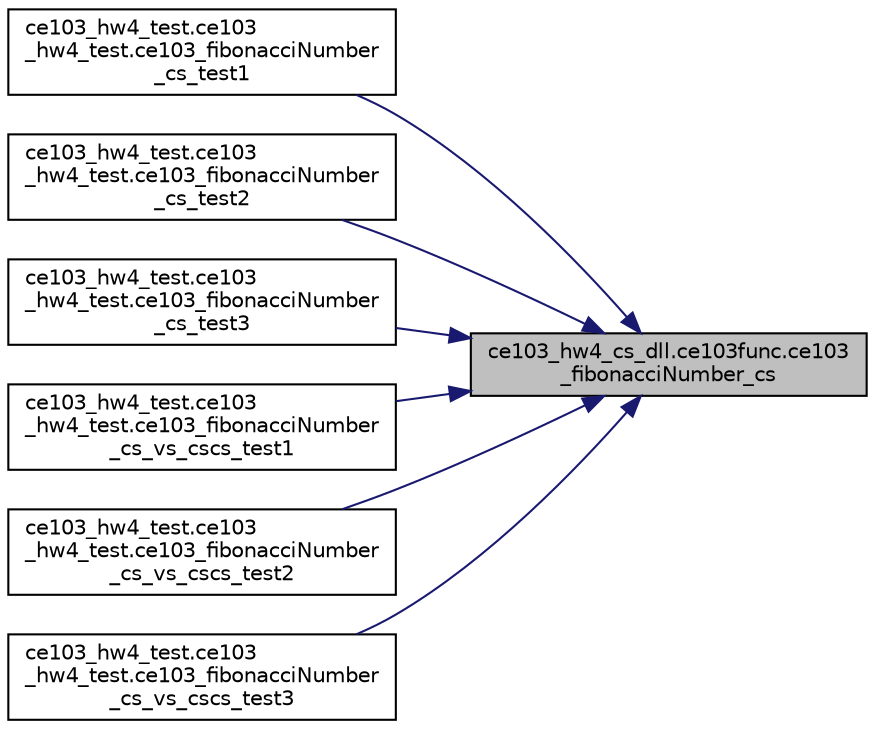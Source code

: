 digraph "ce103_hw4_cs_dll.ce103func.ce103_fibonacciNumber_cs"
{
 // INTERACTIVE_SVG=YES
 // LATEX_PDF_SIZE
  edge [fontname="Helvetica",fontsize="10",labelfontname="Helvetica",labelfontsize="10"];
  node [fontname="Helvetica",fontsize="10",shape=record];
  rankdir="RL";
  Node1 [label="ce103_hw4_cs_dll.ce103func.ce103\l_fibonacciNumber_cs",height=0.2,width=0.4,color="black", fillcolor="grey75", style="filled", fontcolor="black",tooltip=" "];
  Node1 -> Node2 [dir="back",color="midnightblue",fontsize="10",style="solid"];
  Node2 [label="ce103_hw4_test.ce103\l_hw4_test.ce103_fibonacciNumber\l_cs_test1",height=0.2,width=0.4,color="black", fillcolor="white", style="filled",URL="$d4/d63/a00082.html#ac01c31501d2b0666f437734d059f711f",tooltip=" "];
  Node1 -> Node3 [dir="back",color="midnightblue",fontsize="10",style="solid"];
  Node3 [label="ce103_hw4_test.ce103\l_hw4_test.ce103_fibonacciNumber\l_cs_test2",height=0.2,width=0.4,color="black", fillcolor="white", style="filled",URL="$d4/d63/a00082.html#a8ce0e20c841a3e01d794a32e07693fac",tooltip=" "];
  Node1 -> Node4 [dir="back",color="midnightblue",fontsize="10",style="solid"];
  Node4 [label="ce103_hw4_test.ce103\l_hw4_test.ce103_fibonacciNumber\l_cs_test3",height=0.2,width=0.4,color="black", fillcolor="white", style="filled",URL="$d4/d63/a00082.html#a19f6b98ed8385b845c12e1d57304c18a",tooltip=" "];
  Node1 -> Node5 [dir="back",color="midnightblue",fontsize="10",style="solid"];
  Node5 [label="ce103_hw4_test.ce103\l_hw4_test.ce103_fibonacciNumber\l_cs_vs_cscs_test1",height=0.2,width=0.4,color="black", fillcolor="white", style="filled",URL="$d4/d63/a00082.html#a6d02b6f72c536e3768cce6aaff2b513f",tooltip=" "];
  Node1 -> Node6 [dir="back",color="midnightblue",fontsize="10",style="solid"];
  Node6 [label="ce103_hw4_test.ce103\l_hw4_test.ce103_fibonacciNumber\l_cs_vs_cscs_test2",height=0.2,width=0.4,color="black", fillcolor="white", style="filled",URL="$d4/d63/a00082.html#a8ad622b7f93c0f9aa8ff71064d704b9e",tooltip=" "];
  Node1 -> Node7 [dir="back",color="midnightblue",fontsize="10",style="solid"];
  Node7 [label="ce103_hw4_test.ce103\l_hw4_test.ce103_fibonacciNumber\l_cs_vs_cscs_test3",height=0.2,width=0.4,color="black", fillcolor="white", style="filled",URL="$d4/d63/a00082.html#a692b9bc355c919badf72167c2ca412d6",tooltip=" "];
}
